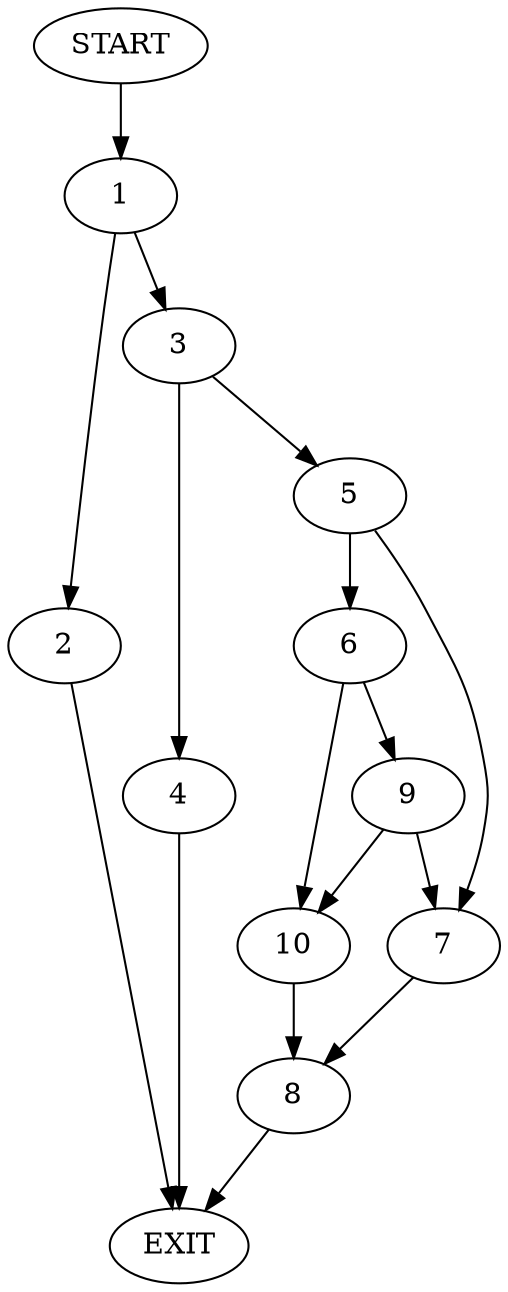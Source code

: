 digraph {
0 [label="START"]
11 [label="EXIT"]
0 -> 1
1 -> 2
1 -> 3
2 -> 11
3 -> 4
3 -> 5
5 -> 6
5 -> 7
4 -> 11
7 -> 8
6 -> 9
6 -> 10
9 -> 10
9 -> 7
10 -> 8
8 -> 11
}
